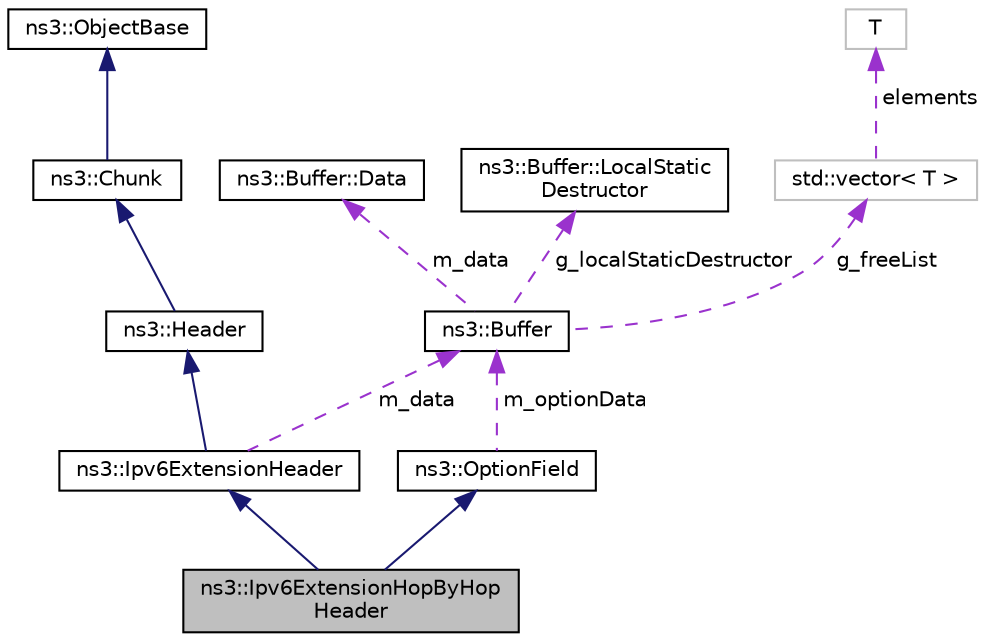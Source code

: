 digraph "ns3::Ipv6ExtensionHopByHopHeader"
{
 // LATEX_PDF_SIZE
  edge [fontname="Helvetica",fontsize="10",labelfontname="Helvetica",labelfontsize="10"];
  node [fontname="Helvetica",fontsize="10",shape=record];
  Node1 [label="ns3::Ipv6ExtensionHopByHop\lHeader",height=0.2,width=0.4,color="black", fillcolor="grey75", style="filled", fontcolor="black",tooltip="Header of IPv6 Extension \"Hop by Hop\"."];
  Node2 -> Node1 [dir="back",color="midnightblue",fontsize="10",style="solid",fontname="Helvetica"];
  Node2 [label="ns3::Ipv6ExtensionHeader",height=0.2,width=0.4,color="black", fillcolor="white", style="filled",URL="$classns3_1_1_ipv6_extension_header.html",tooltip="Header for IPv6 Extension."];
  Node3 -> Node2 [dir="back",color="midnightblue",fontsize="10",style="solid",fontname="Helvetica"];
  Node3 [label="ns3::Header",height=0.2,width=0.4,color="black", fillcolor="white", style="filled",URL="$classns3_1_1_header.html",tooltip="Protocol header serialization and deserialization."];
  Node4 -> Node3 [dir="back",color="midnightblue",fontsize="10",style="solid",fontname="Helvetica"];
  Node4 [label="ns3::Chunk",height=0.2,width=0.4,color="black", fillcolor="white", style="filled",URL="$classns3_1_1_chunk.html",tooltip="abstract base class for ns3::Header and ns3::Trailer"];
  Node5 -> Node4 [dir="back",color="midnightblue",fontsize="10",style="solid",fontname="Helvetica"];
  Node5 [label="ns3::ObjectBase",height=0.2,width=0.4,color="black", fillcolor="white", style="filled",URL="$classns3_1_1_object_base.html",tooltip="Anchor the ns-3 type and attribute system."];
  Node6 -> Node2 [dir="back",color="darkorchid3",fontsize="10",style="dashed",label=" m_data" ,fontname="Helvetica"];
  Node6 [label="ns3::Buffer",height=0.2,width=0.4,color="black", fillcolor="white", style="filled",URL="$classns3_1_1_buffer.html",tooltip="automatically resized byte buffer"];
  Node7 -> Node6 [dir="back",color="darkorchid3",fontsize="10",style="dashed",label=" m_data" ,fontname="Helvetica"];
  Node7 [label="ns3::Buffer::Data",height=0.2,width=0.4,color="black", fillcolor="white", style="filled",URL="$structns3_1_1_buffer_1_1_data.html",tooltip="This data structure is variable-sized through its last member whose size is determined at allocation ..."];
  Node8 -> Node6 [dir="back",color="darkorchid3",fontsize="10",style="dashed",label=" g_localStaticDestructor" ,fontname="Helvetica"];
  Node8 [label="ns3::Buffer::LocalStatic\lDestructor",height=0.2,width=0.4,color="black", fillcolor="white", style="filled",URL="$structns3_1_1_buffer_1_1_local_static_destructor.html",tooltip="Local static destructor structure."];
  Node9 -> Node6 [dir="back",color="darkorchid3",fontsize="10",style="dashed",label=" g_freeList" ,fontname="Helvetica"];
  Node9 [label="std::vector\< T \>",height=0.2,width=0.4,color="grey75", fillcolor="white", style="filled",tooltip=" "];
  Node10 -> Node9 [dir="back",color="darkorchid3",fontsize="10",style="dashed",label=" elements" ,fontname="Helvetica"];
  Node10 [label="T",height=0.2,width=0.4,color="grey75", fillcolor="white", style="filled",tooltip=" "];
  Node11 -> Node1 [dir="back",color="midnightblue",fontsize="10",style="solid",fontname="Helvetica"];
  Node11 [label="ns3::OptionField",height=0.2,width=0.4,color="black", fillcolor="white", style="filled",URL="$classns3_1_1_option_field.html",tooltip="Option field for an IPv6ExtensionHeader."];
  Node6 -> Node11 [dir="back",color="darkorchid3",fontsize="10",style="dashed",label=" m_optionData" ,fontname="Helvetica"];
}
